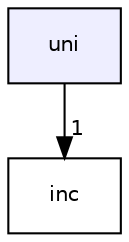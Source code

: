 digraph "uni" {
  compound=true
  node [ fontsize="10", fontname="Helvetica"];
  edge [ labelfontsize="10", labelfontname="Helvetica"];
  dir_495c12da79eef976eed10b1b9ada3b63 [shape=box, label="uni", style="filled", fillcolor="#eeeeff", pencolor="black", URL="dir_495c12da79eef976eed10b1b9ada3b63.html"];
  dir_bfccd401955b95cf8c75461437045ac0 [shape=box label="inc" URL="dir_bfccd401955b95cf8c75461437045ac0.html"];
  dir_495c12da79eef976eed10b1b9ada3b63->dir_bfccd401955b95cf8c75461437045ac0 [headlabel="1", labeldistance=1.5 headhref="dir_000002_000000.html"];
}
